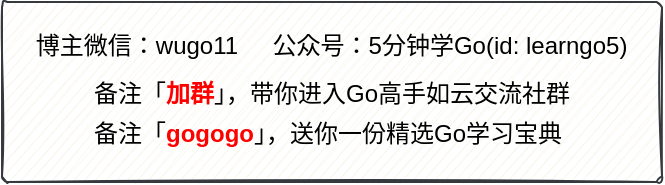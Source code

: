 <mxfile version="14.3.2" type="github">
  <diagram id="aN3ff2GszAckAHxYvteG" name="Page-1">
    <mxGraphModel dx="946" dy="511" grid="1" gridSize="10" guides="1" tooltips="1" connect="1" arrows="1" fold="1" page="1" pageScale="1" pageWidth="827" pageHeight="1169" math="0" shadow="0">
      <root>
        <mxCell id="0" />
        <mxCell id="1" parent="0" />
        <mxCell id="c54EOa0EUSvnF7AEv8mV-1" value="" style="rounded=1;whiteSpace=wrap;html=1;arcSize=3;strokeWidth=1;glass=0;shadow=0;sketch=1;fillColor=#f9f7ed;strokeColor=#36393d;" vertex="1" parent="1">
          <mxGeometry x="190" y="191" width="330" height="90" as="geometry" />
        </mxCell>
        <mxCell id="c54EOa0EUSvnF7AEv8mV-2" value="博主微信：wugo11" style="text;html=1;strokeColor=none;fillColor=none;align=center;verticalAlign=middle;whiteSpace=wrap;rounded=0;shadow=0;glass=0;sketch=1;" vertex="1" parent="1">
          <mxGeometry x="200" y="203" width="115" height="20" as="geometry" />
        </mxCell>
        <mxCell id="c54EOa0EUSvnF7AEv8mV-3" value="备注「&lt;font color=&quot;#ff0000&quot;&gt;&lt;b&gt;加群&lt;/b&gt;&lt;/font&gt;」，带你进入Go高手如云交流社群" style="text;html=1;strokeColor=none;fillColor=none;align=center;verticalAlign=middle;whiteSpace=wrap;rounded=0;shadow=0;glass=0;sketch=1;" vertex="1" parent="1">
          <mxGeometry x="230" y="227" width="250" height="20" as="geometry" />
        </mxCell>
        <mxCell id="c54EOa0EUSvnF7AEv8mV-4" value="备注「&lt;font color=&quot;#ff0000&quot;&gt;&lt;b&gt;gogogo&lt;/b&gt;&lt;/font&gt;」，送你一份精选Go学习宝典" style="text;html=1;strokeColor=none;fillColor=none;align=center;verticalAlign=middle;whiteSpace=wrap;rounded=0;shadow=0;glass=0;sketch=1;" vertex="1" parent="1">
          <mxGeometry x="228" y="247" width="250" height="20" as="geometry" />
        </mxCell>
        <mxCell id="c54EOa0EUSvnF7AEv8mV-6" value="公众号：5分钟学Go(id: learngo5)" style="text;html=1;strokeColor=none;fillColor=none;align=center;verticalAlign=middle;whiteSpace=wrap;rounded=0;shadow=0;glass=0;sketch=1;" vertex="1" parent="1">
          <mxGeometry x="322" y="203" width="184" height="20" as="geometry" />
        </mxCell>
      </root>
    </mxGraphModel>
  </diagram>
</mxfile>
